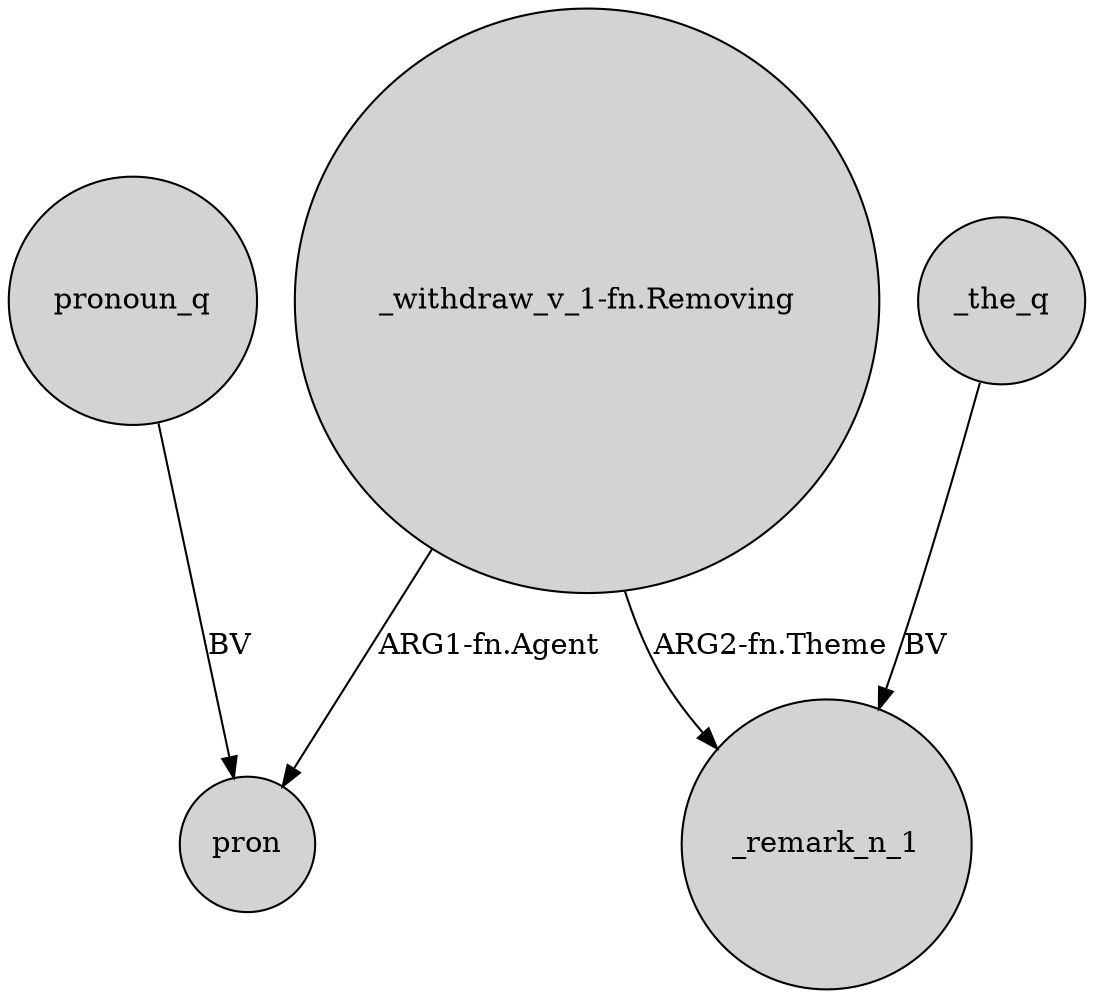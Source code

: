 digraph {
	node [shape=circle style=filled]
	"_withdraw_v_1-fn.Removing" -> pron [label="ARG1-fn.Agent"]
	"_withdraw_v_1-fn.Removing" -> _remark_n_1 [label="ARG2-fn.Theme"]
	_the_q -> _remark_n_1 [label=BV]
	pronoun_q -> pron [label=BV]
}
